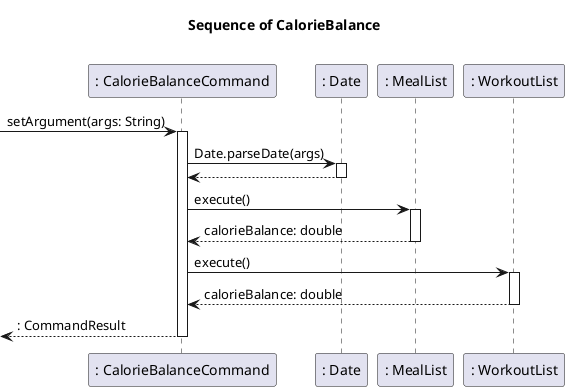 @startuml

title Sequence of CalorieBalance\n


participant ": CalorieBalanceCommand" as CalorieBalanceCommand
participant ": Date" as Date
participant ": MealList" as MealList
participant ": WorkoutList" as WorkoutList

[-> CalorieBalanceCommand ++: setArgument(args: String)
CalorieBalanceCommand -> Date ++: Date.parseDate(args)
return
CalorieBalanceCommand -> MealList ++: execute()
return calorieBalance: double
CalorieBalanceCommand -> WorkoutList ++: execute()
return calorieBalance: double





return : CommandResult

@enduml